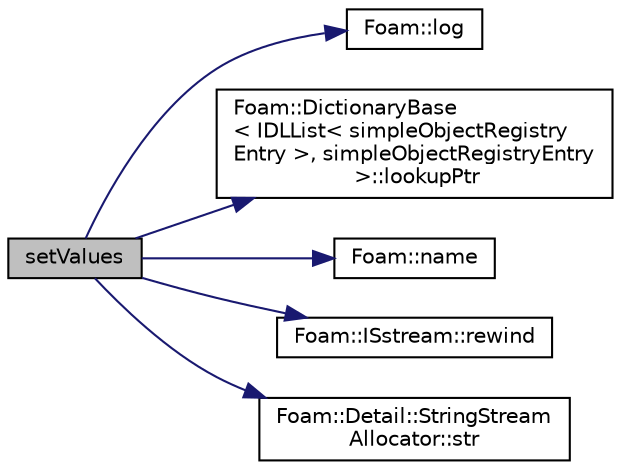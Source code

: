 digraph "setValues"
{
  bgcolor="transparent";
  edge [fontname="Helvetica",fontsize="10",labelfontname="Helvetica",labelfontsize="10"];
  node [fontname="Helvetica",fontsize="10",shape=record];
  rankdir="LR";
  Node1 [label="setValues",height=0.2,width=0.4,color="black", fillcolor="grey75", style="filled" fontcolor="black"];
  Node1 -> Node2 [color="midnightblue",fontsize="10",style="solid",fontname="Helvetica"];
  Node2 [label="Foam::log",height=0.2,width=0.4,color="black",URL="$namespaceFoam.html#a6e89590da9859ad497977e08f110d4b5"];
  Node1 -> Node3 [color="midnightblue",fontsize="10",style="solid",fontname="Helvetica"];
  Node3 [label="Foam::DictionaryBase\l\< IDLList\< simpleObjectRegistry\lEntry \>, simpleObjectRegistryEntry\l \>::lookupPtr",height=0.2,width=0.4,color="black",URL="$classFoam_1_1DictionaryBase.html#abe96a4cc54bf3784cc5fff49dcf20b2d",tooltip="Find and return an entry if present, otherwise return nullptr. "];
  Node1 -> Node4 [color="midnightblue",fontsize="10",style="solid",fontname="Helvetica"];
  Node4 [label="Foam::name",height=0.2,width=0.4,color="black",URL="$namespaceFoam.html#a6c8b447ab587a5b141fdabdfac4d4da3",tooltip="Return string representation of complex. "];
  Node1 -> Node5 [color="midnightblue",fontsize="10",style="solid",fontname="Helvetica"];
  Node5 [label="Foam::ISstream::rewind",height=0.2,width=0.4,color="black",URL="$classFoam_1_1ISstream.html#ab8734e666421c9fe3b6380a818c6c727",tooltip="Rewind the stream so that it may be read again. "];
  Node1 -> Node6 [color="midnightblue",fontsize="10",style="solid",fontname="Helvetica"];
  Node6 [label="Foam::Detail::StringStream\lAllocator::str",height=0.2,width=0.4,color="black",URL="$classFoam_1_1Detail_1_1StringStreamAllocator.html#a43a71418ff5586f4d4cdfa459f05b214",tooltip="Get the string - as Foam::string rather than std::string. "];
}
